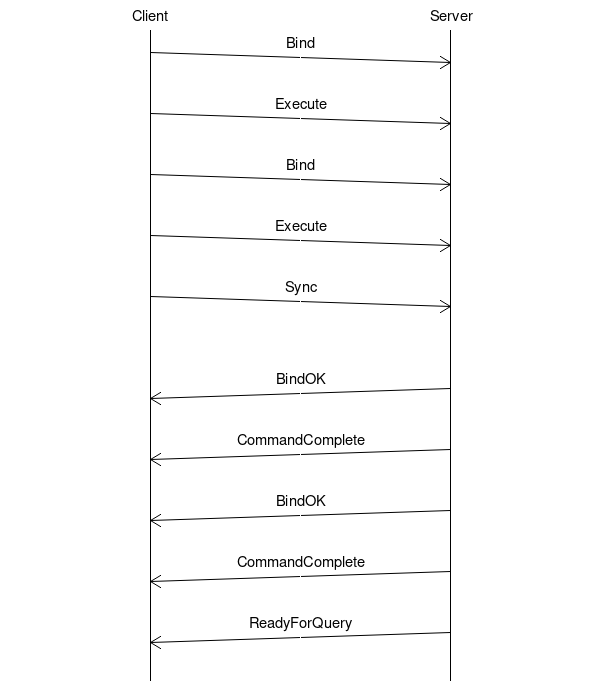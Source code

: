 msc {
    arcgradient=10;

    a [label="Client"], b [label="Server"];

    a=>>b [label="Bind\n\n"];
    a=>>b [label="Execute\n\n"];
    a=>>b [label="Bind\n\n"];
    a=>>b [label="Execute\n\n"];
    a=>>b [label="Sync\n\n"];

    |||;

    a<<=b [label="BindOK\n\n"];
    a<<=b [label="CommandComplete\n\n"];
    a<<=b [label="BindOK\n\n"];
    a<<=b [label="CommandComplete\n\n"];
    a<<=b [label="ReadyForQuery\n\n"];
}
